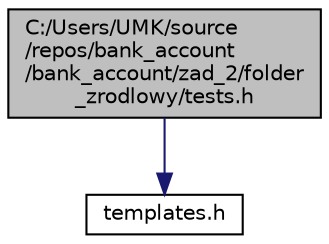 digraph "C:/Users/UMK/source/repos/bank_account/bank_account/zad_2/folder_zrodlowy/tests.h"
{
  edge [fontname="Helvetica",fontsize="10",labelfontname="Helvetica",labelfontsize="10"];
  node [fontname="Helvetica",fontsize="10",shape=record];
  Node0 [label="C:/Users/UMK/source\l/repos/bank_account\l/bank_account/zad_2/folder\l_zrodlowy/tests.h",height=0.2,width=0.4,color="black", fillcolor="grey75", style="filled", fontcolor="black"];
  Node0 -> Node1 [color="midnightblue",fontsize="10",style="solid",fontname="Helvetica"];
  Node1 [label="templates.h",height=0.2,width=0.4,color="black", fillcolor="white", style="filled",URL="$templates_8h.html"];
}
